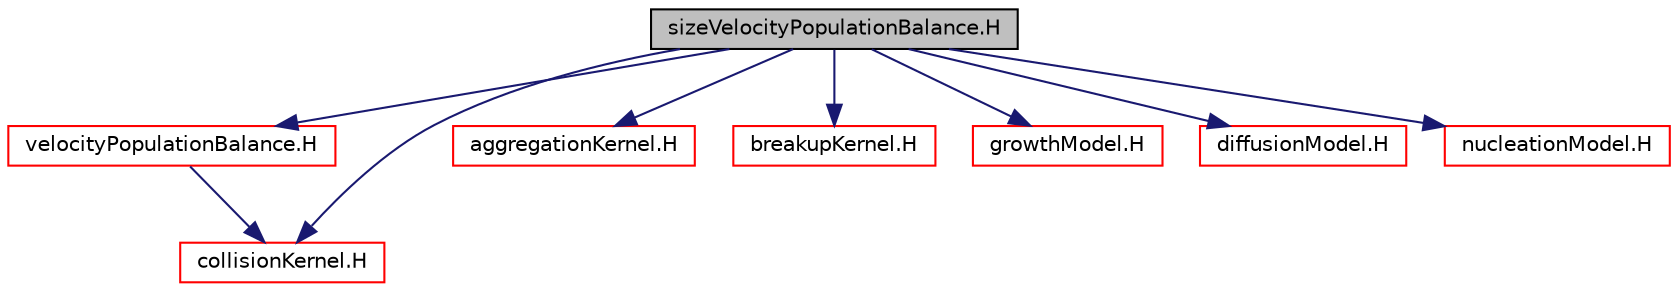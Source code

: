digraph "sizeVelocityPopulationBalance.H"
{
  bgcolor="transparent";
  edge [fontname="Helvetica",fontsize="10",labelfontname="Helvetica",labelfontsize="10"];
  node [fontname="Helvetica",fontsize="10",shape=record];
  Node0 [label="sizeVelocityPopulationBalance.H",height=0.2,width=0.4,color="black", fillcolor="grey75", style="filled", fontcolor="black"];
  Node0 -> Node1 [color="midnightblue",fontsize="10",style="solid",fontname="Helvetica"];
  Node1 [label="velocityPopulationBalance.H",height=0.2,width=0.4,color="red",URL="$a00641.html"];
  Node1 -> Node47 [color="midnightblue",fontsize="10",style="solid",fontname="Helvetica"];
  Node47 [label="collisionKernel.H",height=0.2,width=0.4,color="red",URL="$a00515.html"];
  Node0 -> Node47 [color="midnightblue",fontsize="10",style="solid",fontname="Helvetica"];
  Node0 -> Node51 [color="midnightblue",fontsize="10",style="solid",fontname="Helvetica"];
  Node51 [label="aggregationKernel.H",height=0.2,width=0.4,color="red",URL="$a00404.html"];
  Node0 -> Node52 [color="midnightblue",fontsize="10",style="solid",fontname="Helvetica"];
  Node52 [label="breakupKernel.H",height=0.2,width=0.4,color="red",URL="$a00455.html"];
  Node0 -> Node54 [color="midnightblue",fontsize="10",style="solid",fontname="Helvetica"];
  Node54 [label="growthModel.H",height=0.2,width=0.4,color="red",URL="$a00599.html"];
  Node0 -> Node55 [color="midnightblue",fontsize="10",style="solid",fontname="Helvetica"];
  Node55 [label="diffusionModel.H",height=0.2,width=0.4,color="red",URL="$a00575.html"];
  Node0 -> Node57 [color="midnightblue",fontsize="10",style="solid",fontname="Helvetica"];
  Node57 [label="nucleationModel.H",height=0.2,width=0.4,color="red",URL="$a00623.html"];
}

